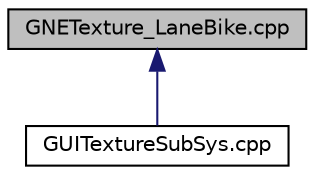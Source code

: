 digraph "GNETexture_LaneBike.cpp"
{
  edge [fontname="Helvetica",fontsize="10",labelfontname="Helvetica",labelfontsize="10"];
  node [fontname="Helvetica",fontsize="10",shape=record];
  Node1 [label="GNETexture_LaneBike.cpp",height=0.2,width=0.4,color="black", fillcolor="grey75", style="filled", fontcolor="black"];
  Node1 -> Node2 [dir="back",color="midnightblue",fontsize="10",style="solid",fontname="Helvetica"];
  Node2 [label="GUITextureSubSys.cpp",height=0.2,width=0.4,color="black", fillcolor="white", style="filled",URL="$d3/d53/_g_u_i_texture_sub_sys_8cpp.html"];
}
